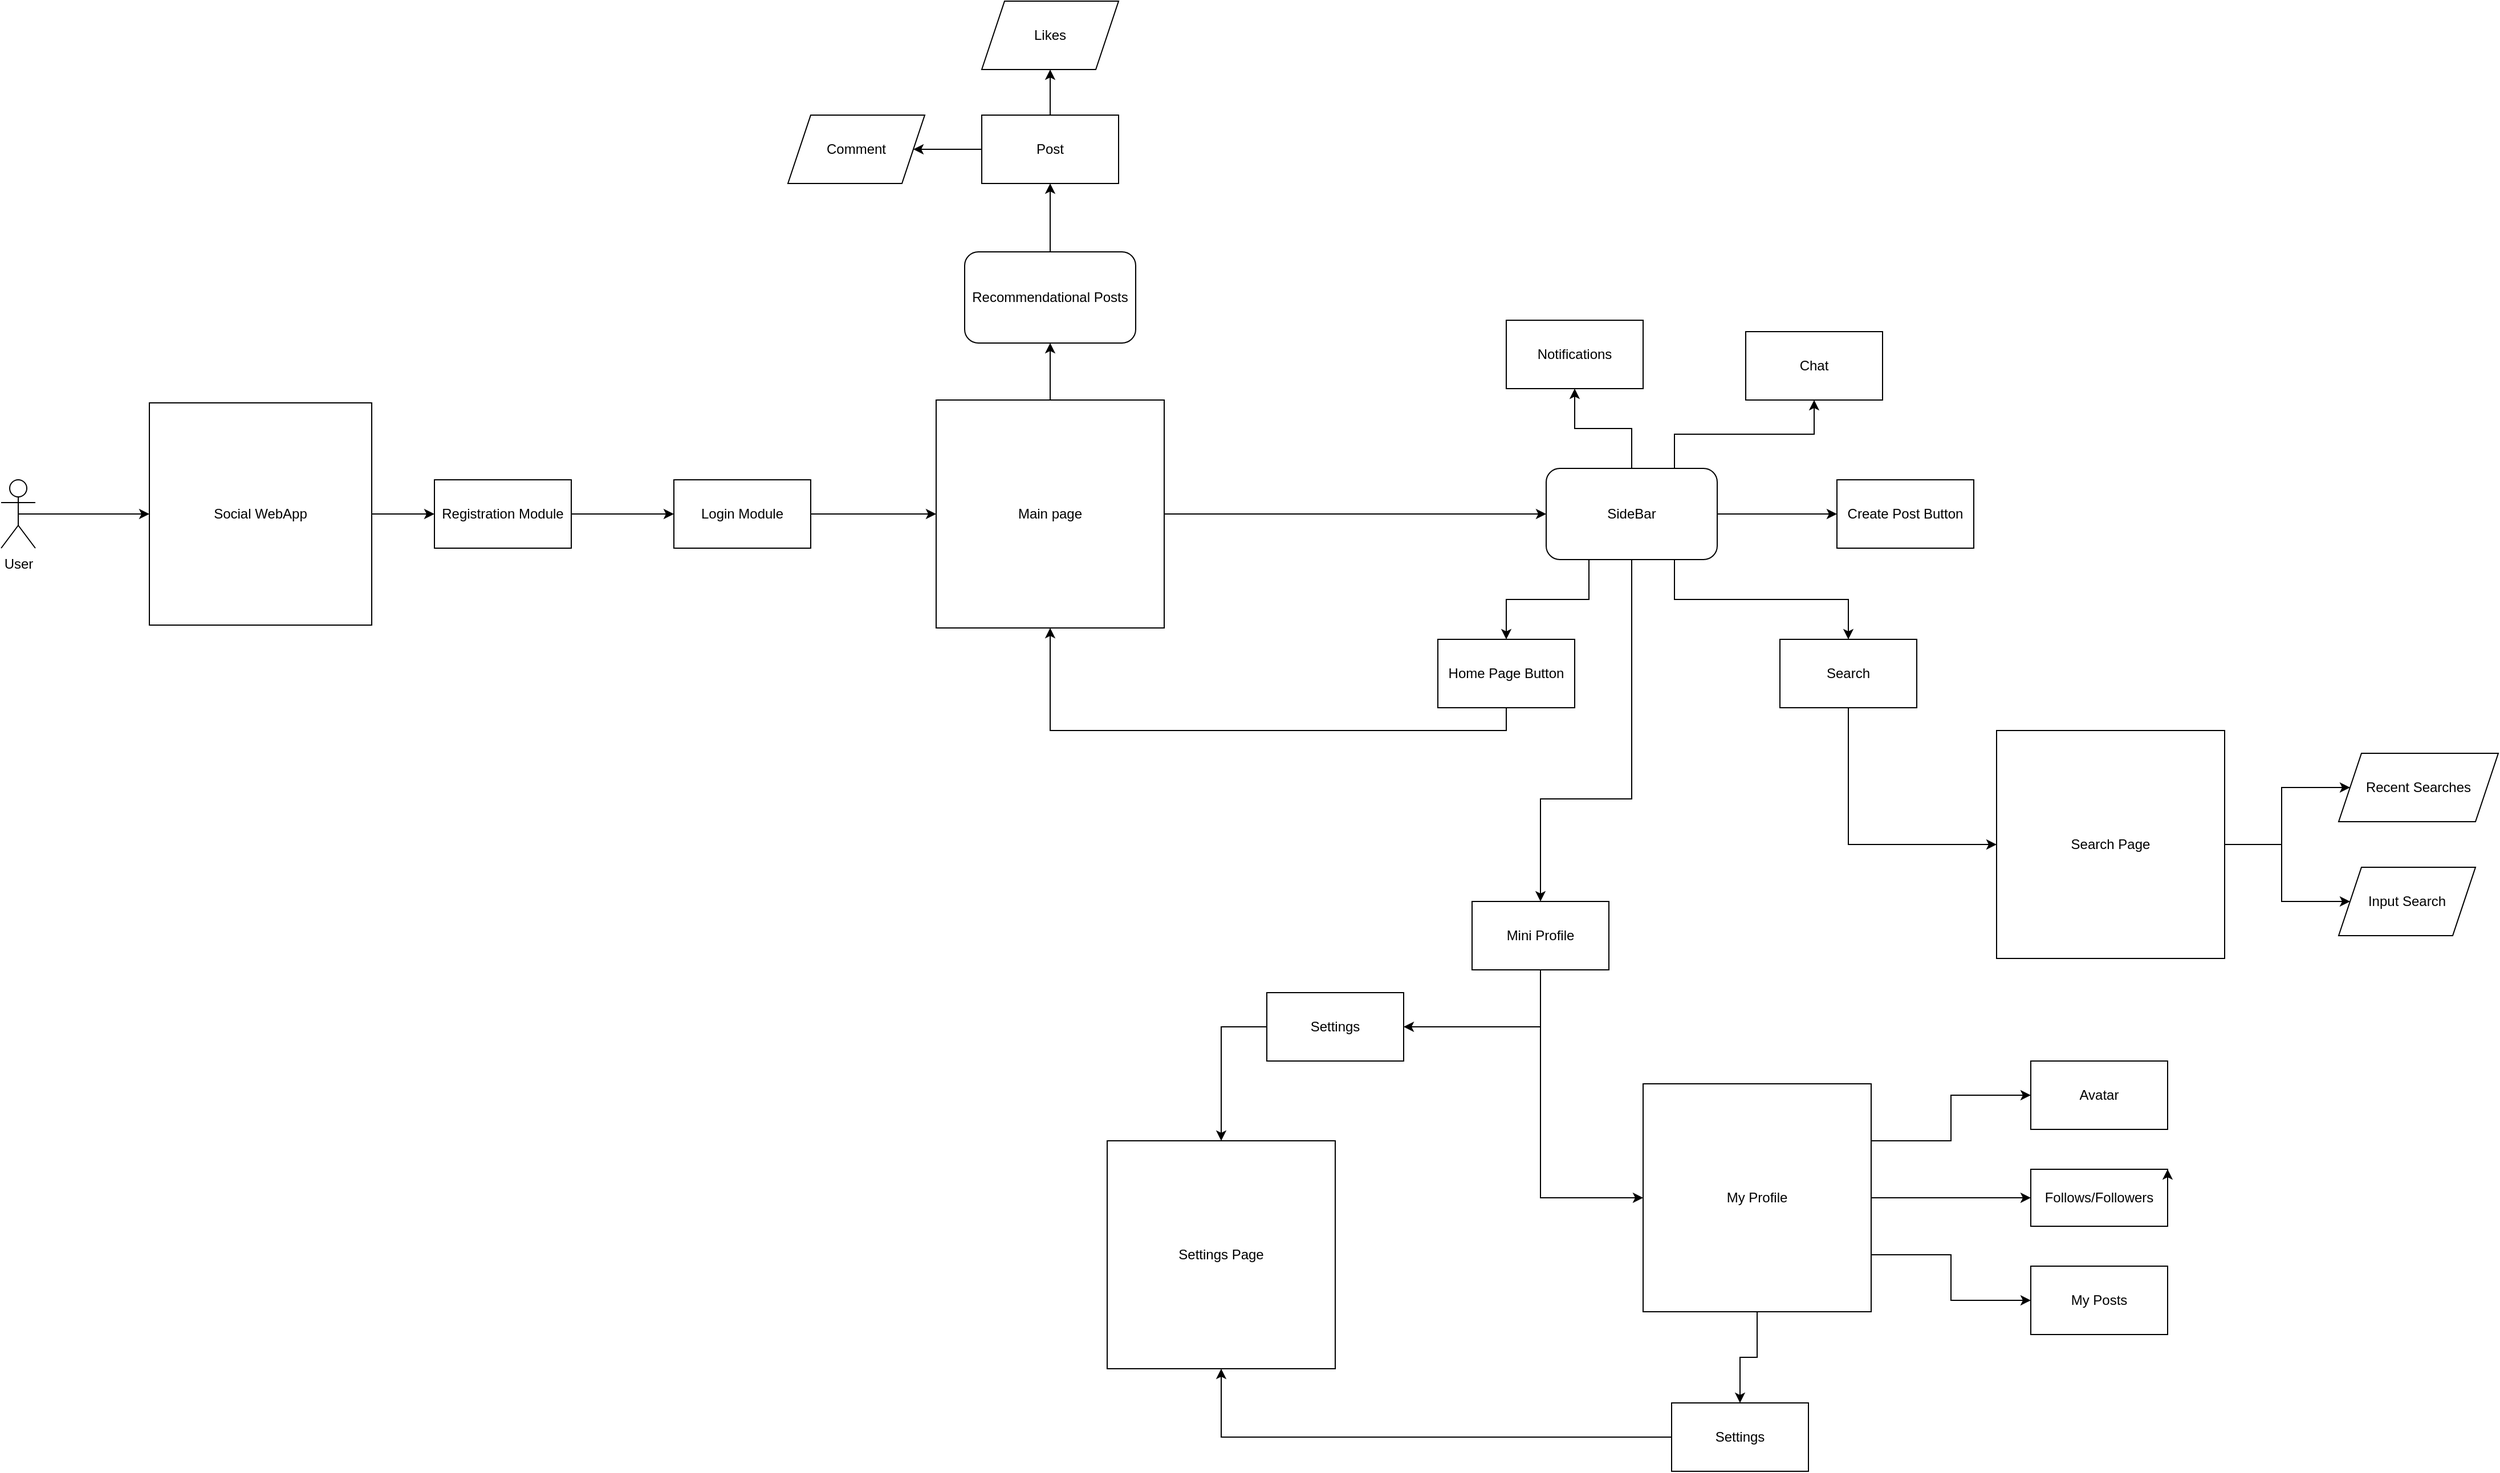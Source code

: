 <mxfile version="27.1.4">
  <diagram name="Page-1" id="FFZCOk1cvjRw3NrUeFLt">
    <mxGraphModel dx="902" dy="583" grid="1" gridSize="10" guides="1" tooltips="1" connect="1" arrows="1" fold="1" page="1" pageScale="1" pageWidth="850" pageHeight="1100" math="0" shadow="0">
      <root>
        <mxCell id="0" />
        <mxCell id="1" parent="0" />
        <mxCell id="MA3A2uSyr5Pe-fzP4_lp-3" style="edgeStyle=orthogonalEdgeStyle;rounded=0;orthogonalLoop=1;jettySize=auto;html=1;exitX=0.5;exitY=0.5;exitDx=0;exitDy=0;exitPerimeter=0;" parent="1" source="MA3A2uSyr5Pe-fzP4_lp-1" target="MA3A2uSyr5Pe-fzP4_lp-2" edge="1">
          <mxGeometry relative="1" as="geometry" />
        </mxCell>
        <mxCell id="MA3A2uSyr5Pe-fzP4_lp-1" value="User" style="shape=umlActor;verticalLabelPosition=bottom;verticalAlign=top;html=1;outlineConnect=0;" parent="1" vertex="1">
          <mxGeometry x="150" y="510" width="30" height="60" as="geometry" />
        </mxCell>
        <mxCell id="MA3A2uSyr5Pe-fzP4_lp-5" style="edgeStyle=orthogonalEdgeStyle;rounded=0;orthogonalLoop=1;jettySize=auto;html=1;exitX=1;exitY=0.5;exitDx=0;exitDy=0;" parent="1" source="MA3A2uSyr5Pe-fzP4_lp-2" target="MA3A2uSyr5Pe-fzP4_lp-4" edge="1">
          <mxGeometry relative="1" as="geometry" />
        </mxCell>
        <mxCell id="MA3A2uSyr5Pe-fzP4_lp-2" value="Social WebApp" style="whiteSpace=wrap;html=1;aspect=fixed;" parent="1" vertex="1">
          <mxGeometry x="280" y="442.5" width="195" height="195" as="geometry" />
        </mxCell>
        <mxCell id="MA3A2uSyr5Pe-fzP4_lp-9" style="edgeStyle=orthogonalEdgeStyle;rounded=0;orthogonalLoop=1;jettySize=auto;html=1;exitX=1;exitY=0.5;exitDx=0;exitDy=0;entryX=0;entryY=0.5;entryDx=0;entryDy=0;" parent="1" source="MA3A2uSyr5Pe-fzP4_lp-4" target="MA3A2uSyr5Pe-fzP4_lp-6" edge="1">
          <mxGeometry relative="1" as="geometry" />
        </mxCell>
        <mxCell id="MA3A2uSyr5Pe-fzP4_lp-4" value="Registration Module" style="rounded=0;whiteSpace=wrap;html=1;" parent="1" vertex="1">
          <mxGeometry x="530" y="510" width="120" height="60" as="geometry" />
        </mxCell>
        <mxCell id="IFQt-XaadfhzIrXQDAGL-5" style="edgeStyle=orthogonalEdgeStyle;rounded=0;orthogonalLoop=1;jettySize=auto;html=1;exitX=1;exitY=0.5;exitDx=0;exitDy=0;" parent="1" source="MA3A2uSyr5Pe-fzP4_lp-6" target="IFQt-XaadfhzIrXQDAGL-2" edge="1">
          <mxGeometry relative="1" as="geometry" />
        </mxCell>
        <mxCell id="MA3A2uSyr5Pe-fzP4_lp-6" value="Login Module" style="rounded=0;whiteSpace=wrap;html=1;" parent="1" vertex="1">
          <mxGeometry x="740" y="510" width="120" height="60" as="geometry" />
        </mxCell>
        <mxCell id="IFQt-XaadfhzIrXQDAGL-7" style="edgeStyle=orthogonalEdgeStyle;rounded=0;orthogonalLoop=1;jettySize=auto;html=1;exitX=0.5;exitY=0;exitDx=0;exitDy=0;entryX=0.5;entryY=1;entryDx=0;entryDy=0;" parent="1" source="IFQt-XaadfhzIrXQDAGL-2" target="fBHoha0V7YngGaJOYyqR-15" edge="1">
          <mxGeometry relative="1" as="geometry">
            <mxPoint x="1070" y="380" as="targetPoint" />
          </mxGeometry>
        </mxCell>
        <mxCell id="IFQt-XaadfhzIrXQDAGL-9" style="edgeStyle=orthogonalEdgeStyle;rounded=0;orthogonalLoop=1;jettySize=auto;html=1;exitX=0.5;exitY=1;exitDx=0;exitDy=0;entryX=0.5;entryY=0;entryDx=0;entryDy=0;" parent="1" source="IFQt-XaadfhzIrXQDAGL-12" target="IFQt-XaadfhzIrXQDAGL-19" edge="1">
          <mxGeometry relative="1" as="geometry">
            <mxPoint x="1120" y="360" as="targetPoint" />
            <Array as="points">
              <mxPoint x="1580" y="790" />
              <mxPoint x="1500" y="790" />
            </Array>
          </mxGeometry>
        </mxCell>
        <mxCell id="IFQt-XaadfhzIrXQDAGL-11" style="edgeStyle=orthogonalEdgeStyle;rounded=0;orthogonalLoop=1;jettySize=auto;html=1;exitX=1;exitY=0.5;exitDx=0;exitDy=0;entryX=0;entryY=0.5;entryDx=0;entryDy=0;" parent="1" source="IFQt-XaadfhzIrXQDAGL-2" target="IFQt-XaadfhzIrXQDAGL-12" edge="1">
          <mxGeometry relative="1" as="geometry">
            <mxPoint x="1270" y="500" as="targetPoint" />
          </mxGeometry>
        </mxCell>
        <mxCell id="IFQt-XaadfhzIrXQDAGL-2" value="Main page" style="whiteSpace=wrap;html=1;aspect=fixed;" parent="1" vertex="1">
          <mxGeometry x="970" y="440" width="200" height="200" as="geometry" />
        </mxCell>
        <mxCell id="IFQt-XaadfhzIrXQDAGL-15" style="edgeStyle=orthogonalEdgeStyle;rounded=0;orthogonalLoop=1;jettySize=auto;html=1;exitX=0.5;exitY=0;exitDx=0;exitDy=0;entryX=0.5;entryY=1;entryDx=0;entryDy=0;" parent="1" source="IFQt-XaadfhzIrXQDAGL-12" target="IFQt-XaadfhzIrXQDAGL-18" edge="1">
          <mxGeometry relative="1" as="geometry">
            <mxPoint x="1580" y="460" as="targetPoint" />
          </mxGeometry>
        </mxCell>
        <mxCell id="IFQt-XaadfhzIrXQDAGL-21" style="edgeStyle=orthogonalEdgeStyle;rounded=0;orthogonalLoop=1;jettySize=auto;html=1;exitX=0.75;exitY=0;exitDx=0;exitDy=0;entryX=0.5;entryY=1;entryDx=0;entryDy=0;" parent="1" source="IFQt-XaadfhzIrXQDAGL-12" target="IFQt-XaadfhzIrXQDAGL-20" edge="1">
          <mxGeometry relative="1" as="geometry" />
        </mxCell>
        <mxCell id="IFQt-XaadfhzIrXQDAGL-24" style="edgeStyle=orthogonalEdgeStyle;rounded=0;orthogonalLoop=1;jettySize=auto;html=1;exitX=1;exitY=0.5;exitDx=0;exitDy=0;entryX=0;entryY=0.5;entryDx=0;entryDy=0;" parent="1" source="IFQt-XaadfhzIrXQDAGL-12" target="IFQt-XaadfhzIrXQDAGL-23" edge="1">
          <mxGeometry relative="1" as="geometry" />
        </mxCell>
        <mxCell id="IFQt-XaadfhzIrXQDAGL-26" style="edgeStyle=orthogonalEdgeStyle;rounded=0;orthogonalLoop=1;jettySize=auto;html=1;exitX=0.75;exitY=1;exitDx=0;exitDy=0;entryX=0.5;entryY=0;entryDx=0;entryDy=0;" parent="1" source="IFQt-XaadfhzIrXQDAGL-12" target="IFQt-XaadfhzIrXQDAGL-25" edge="1">
          <mxGeometry relative="1" as="geometry" />
        </mxCell>
        <mxCell id="IFQt-XaadfhzIrXQDAGL-29" style="edgeStyle=orthogonalEdgeStyle;rounded=0;orthogonalLoop=1;jettySize=auto;html=1;exitX=0.25;exitY=1;exitDx=0;exitDy=0;entryX=0.5;entryY=0;entryDx=0;entryDy=0;" parent="1" source="IFQt-XaadfhzIrXQDAGL-12" target="IFQt-XaadfhzIrXQDAGL-28" edge="1">
          <mxGeometry relative="1" as="geometry" />
        </mxCell>
        <mxCell id="IFQt-XaadfhzIrXQDAGL-12" value="SideBar" style="rounded=1;whiteSpace=wrap;html=1;" parent="1" vertex="1">
          <mxGeometry x="1505" y="500" width="150" height="80" as="geometry" />
        </mxCell>
        <mxCell id="fBHoha0V7YngGaJOYyqR-2" style="edgeStyle=orthogonalEdgeStyle;rounded=0;orthogonalLoop=1;jettySize=auto;html=1;exitX=0.5;exitY=0;exitDx=0;exitDy=0;" parent="1" source="fBHoha0V7YngGaJOYyqR-15" target="fBHoha0V7YngGaJOYyqR-1" edge="1">
          <mxGeometry relative="1" as="geometry">
            <mxPoint x="1070" y="320" as="sourcePoint" />
          </mxGeometry>
        </mxCell>
        <mxCell id="IFQt-XaadfhzIrXQDAGL-18" value="Notifications" style="rounded=0;whiteSpace=wrap;html=1;" parent="1" vertex="1">
          <mxGeometry x="1470" y="370" width="120" height="60" as="geometry" />
        </mxCell>
        <mxCell id="fBHoha0V7YngGaJOYyqR-13" style="edgeStyle=orthogonalEdgeStyle;rounded=0;orthogonalLoop=1;jettySize=auto;html=1;exitX=0.5;exitY=1;exitDx=0;exitDy=0;entryX=1;entryY=0.5;entryDx=0;entryDy=0;" parent="1" source="IFQt-XaadfhzIrXQDAGL-19" target="fBHoha0V7YngGaJOYyqR-10" edge="1">
          <mxGeometry relative="1" as="geometry" />
        </mxCell>
        <mxCell id="fBHoha0V7YngGaJOYyqR-14" style="edgeStyle=orthogonalEdgeStyle;rounded=0;orthogonalLoop=1;jettySize=auto;html=1;exitX=0.5;exitY=1;exitDx=0;exitDy=0;entryX=0;entryY=0.5;entryDx=0;entryDy=0;" parent="1" source="IFQt-XaadfhzIrXQDAGL-19" target="fBHoha0V7YngGaJOYyqR-12" edge="1">
          <mxGeometry relative="1" as="geometry" />
        </mxCell>
        <mxCell id="IFQt-XaadfhzIrXQDAGL-19" value="Mini Profile" style="rounded=0;whiteSpace=wrap;html=1;" parent="1" vertex="1">
          <mxGeometry x="1440" y="880" width="120" height="60" as="geometry" />
        </mxCell>
        <mxCell id="IFQt-XaadfhzIrXQDAGL-20" value="Chat" style="rounded=0;whiteSpace=wrap;html=1;" parent="1" vertex="1">
          <mxGeometry x="1680" y="380" width="120" height="60" as="geometry" />
        </mxCell>
        <mxCell id="IFQt-XaadfhzIrXQDAGL-23" value="Create Post Button" style="rounded=0;whiteSpace=wrap;html=1;" parent="1" vertex="1">
          <mxGeometry x="1760" y="510" width="120" height="60" as="geometry" />
        </mxCell>
        <mxCell id="fBHoha0V7YngGaJOYyqR-31" style="edgeStyle=orthogonalEdgeStyle;rounded=0;orthogonalLoop=1;jettySize=auto;html=1;exitX=0.5;exitY=1;exitDx=0;exitDy=0;entryX=0;entryY=0.5;entryDx=0;entryDy=0;" parent="1" source="IFQt-XaadfhzIrXQDAGL-25" target="fBHoha0V7YngGaJOYyqR-30" edge="1">
          <mxGeometry relative="1" as="geometry" />
        </mxCell>
        <mxCell id="IFQt-XaadfhzIrXQDAGL-25" value="Search" style="rounded=0;whiteSpace=wrap;html=1;" parent="1" vertex="1">
          <mxGeometry x="1710" y="650" width="120" height="60" as="geometry" />
        </mxCell>
        <mxCell id="fBHoha0V7YngGaJOYyqR-29" style="edgeStyle=orthogonalEdgeStyle;rounded=0;orthogonalLoop=1;jettySize=auto;html=1;exitX=0.5;exitY=1;exitDx=0;exitDy=0;entryX=0.5;entryY=1;entryDx=0;entryDy=0;" parent="1" source="IFQt-XaadfhzIrXQDAGL-28" target="IFQt-XaadfhzIrXQDAGL-2" edge="1">
          <mxGeometry relative="1" as="geometry" />
        </mxCell>
        <mxCell id="IFQt-XaadfhzIrXQDAGL-28" value="Home Page Button" style="rounded=0;whiteSpace=wrap;html=1;" parent="1" vertex="1">
          <mxGeometry x="1410" y="650" width="120" height="60" as="geometry" />
        </mxCell>
        <mxCell id="fBHoha0V7YngGaJOYyqR-5" style="edgeStyle=orthogonalEdgeStyle;rounded=0;orthogonalLoop=1;jettySize=auto;html=1;exitX=0.5;exitY=0;exitDx=0;exitDy=0;entryX=0.5;entryY=1;entryDx=0;entryDy=0;" parent="1" source="fBHoha0V7YngGaJOYyqR-1" target="fBHoha0V7YngGaJOYyqR-4" edge="1">
          <mxGeometry relative="1" as="geometry" />
        </mxCell>
        <mxCell id="fBHoha0V7YngGaJOYyqR-6" style="edgeStyle=orthogonalEdgeStyle;rounded=0;orthogonalLoop=1;jettySize=auto;html=1;exitX=0;exitY=0.5;exitDx=0;exitDy=0;entryX=1;entryY=0.5;entryDx=0;entryDy=0;" parent="1" source="fBHoha0V7YngGaJOYyqR-1" target="fBHoha0V7YngGaJOYyqR-3" edge="1">
          <mxGeometry relative="1" as="geometry">
            <mxPoint x="950" y="220" as="targetPoint" />
          </mxGeometry>
        </mxCell>
        <mxCell id="fBHoha0V7YngGaJOYyqR-1" value="Post" style="rounded=0;whiteSpace=wrap;html=1;" parent="1" vertex="1">
          <mxGeometry x="1010" y="190" width="120" height="60" as="geometry" />
        </mxCell>
        <mxCell id="fBHoha0V7YngGaJOYyqR-3" value="Comment" style="shape=parallelogram;perimeter=parallelogramPerimeter;whiteSpace=wrap;html=1;fixedSize=1;" parent="1" vertex="1">
          <mxGeometry x="840" y="190" width="120" height="60" as="geometry" />
        </mxCell>
        <mxCell id="fBHoha0V7YngGaJOYyqR-4" value="Likes" style="shape=parallelogram;perimeter=parallelogramPerimeter;whiteSpace=wrap;html=1;fixedSize=1;" parent="1" vertex="1">
          <mxGeometry x="1010" y="90" width="120" height="60" as="geometry" />
        </mxCell>
        <mxCell id="fBHoha0V7YngGaJOYyqR-17" style="edgeStyle=orthogonalEdgeStyle;rounded=0;orthogonalLoop=1;jettySize=auto;html=1;exitX=0;exitY=0.5;exitDx=0;exitDy=0;entryX=0.5;entryY=0;entryDx=0;entryDy=0;" parent="1" source="fBHoha0V7YngGaJOYyqR-10" target="fBHoha0V7YngGaJOYyqR-16" edge="1">
          <mxGeometry relative="1" as="geometry" />
        </mxCell>
        <mxCell id="fBHoha0V7YngGaJOYyqR-10" value="Settings" style="rounded=0;whiteSpace=wrap;html=1;" parent="1" vertex="1">
          <mxGeometry x="1260" y="960" width="120" height="60" as="geometry" />
        </mxCell>
        <mxCell id="fBHoha0V7YngGaJOYyqR-19" style="edgeStyle=orthogonalEdgeStyle;rounded=0;orthogonalLoop=1;jettySize=auto;html=1;exitX=0.5;exitY=1;exitDx=0;exitDy=0;entryX=0.5;entryY=0;entryDx=0;entryDy=0;" parent="1" source="fBHoha0V7YngGaJOYyqR-12" target="fBHoha0V7YngGaJOYyqR-18" edge="1">
          <mxGeometry relative="1" as="geometry" />
        </mxCell>
        <mxCell id="fBHoha0V7YngGaJOYyqR-22" style="edgeStyle=orthogonalEdgeStyle;rounded=0;orthogonalLoop=1;jettySize=auto;html=1;exitX=1;exitY=0.5;exitDx=0;exitDy=0;entryX=0;entryY=0.5;entryDx=0;entryDy=0;" parent="1" source="fBHoha0V7YngGaJOYyqR-12" target="fBHoha0V7YngGaJOYyqR-21" edge="1">
          <mxGeometry relative="1" as="geometry" />
        </mxCell>
        <mxCell id="fBHoha0V7YngGaJOYyqR-25" style="edgeStyle=orthogonalEdgeStyle;rounded=0;orthogonalLoop=1;jettySize=auto;html=1;exitX=1;exitY=0.75;exitDx=0;exitDy=0;entryX=0;entryY=0.5;entryDx=0;entryDy=0;" parent="1" source="fBHoha0V7YngGaJOYyqR-12" target="fBHoha0V7YngGaJOYyqR-24" edge="1">
          <mxGeometry relative="1" as="geometry" />
        </mxCell>
        <mxCell id="fBHoha0V7YngGaJOYyqR-27" style="edgeStyle=orthogonalEdgeStyle;rounded=0;orthogonalLoop=1;jettySize=auto;html=1;exitX=1;exitY=0.25;exitDx=0;exitDy=0;entryX=0;entryY=0.5;entryDx=0;entryDy=0;" parent="1" source="fBHoha0V7YngGaJOYyqR-12" target="fBHoha0V7YngGaJOYyqR-26" edge="1">
          <mxGeometry relative="1" as="geometry" />
        </mxCell>
        <mxCell id="fBHoha0V7YngGaJOYyqR-12" value="My Profile" style="whiteSpace=wrap;html=1;aspect=fixed;" parent="1" vertex="1">
          <mxGeometry x="1590" y="1040" width="200" height="200" as="geometry" />
        </mxCell>
        <mxCell id="fBHoha0V7YngGaJOYyqR-15" value="Recommendational Posts" style="rounded=1;whiteSpace=wrap;html=1;" parent="1" vertex="1">
          <mxGeometry x="995" y="310" width="150" height="80" as="geometry" />
        </mxCell>
        <mxCell id="fBHoha0V7YngGaJOYyqR-16" value="Settings Page" style="whiteSpace=wrap;html=1;aspect=fixed;" parent="1" vertex="1">
          <mxGeometry x="1120" y="1090" width="200" height="200" as="geometry" />
        </mxCell>
        <mxCell id="fBHoha0V7YngGaJOYyqR-20" style="edgeStyle=orthogonalEdgeStyle;rounded=0;orthogonalLoop=1;jettySize=auto;html=1;exitX=0;exitY=0.5;exitDx=0;exitDy=0;entryX=0.5;entryY=1;entryDx=0;entryDy=0;" parent="1" source="fBHoha0V7YngGaJOYyqR-18" target="fBHoha0V7YngGaJOYyqR-16" edge="1">
          <mxGeometry relative="1" as="geometry" />
        </mxCell>
        <mxCell id="fBHoha0V7YngGaJOYyqR-18" value="Settings" style="rounded=0;whiteSpace=wrap;html=1;" parent="1" vertex="1">
          <mxGeometry x="1615" y="1320" width="120" height="60" as="geometry" />
        </mxCell>
        <mxCell id="fBHoha0V7YngGaJOYyqR-21" value="Follows/Followers" style="rounded=0;whiteSpace=wrap;html=1;" parent="1" vertex="1">
          <mxGeometry x="1930" y="1115" width="120" height="50" as="geometry" />
        </mxCell>
        <mxCell id="fBHoha0V7YngGaJOYyqR-23" style="edgeStyle=orthogonalEdgeStyle;rounded=0;orthogonalLoop=1;jettySize=auto;html=1;exitX=1;exitY=0.5;exitDx=0;exitDy=0;entryX=1;entryY=0;entryDx=0;entryDy=0;" parent="1" source="fBHoha0V7YngGaJOYyqR-21" target="fBHoha0V7YngGaJOYyqR-21" edge="1">
          <mxGeometry relative="1" as="geometry" />
        </mxCell>
        <mxCell id="fBHoha0V7YngGaJOYyqR-24" value="My Posts" style="rounded=0;whiteSpace=wrap;html=1;" parent="1" vertex="1">
          <mxGeometry x="1930" y="1200" width="120" height="60" as="geometry" />
        </mxCell>
        <mxCell id="fBHoha0V7YngGaJOYyqR-26" value="Avatar" style="rounded=0;whiteSpace=wrap;html=1;" parent="1" vertex="1">
          <mxGeometry x="1930" y="1020" width="120" height="60" as="geometry" />
        </mxCell>
        <mxCell id="fBHoha0V7YngGaJOYyqR-33" style="edgeStyle=orthogonalEdgeStyle;rounded=0;orthogonalLoop=1;jettySize=auto;html=1;exitX=1;exitY=0.5;exitDx=0;exitDy=0;entryX=0;entryY=0.5;entryDx=0;entryDy=0;" parent="1" source="fBHoha0V7YngGaJOYyqR-30" target="fBHoha0V7YngGaJOYyqR-32" edge="1">
          <mxGeometry relative="1" as="geometry" />
        </mxCell>
        <mxCell id="fBHoha0V7YngGaJOYyqR-35" style="edgeStyle=orthogonalEdgeStyle;rounded=0;orthogonalLoop=1;jettySize=auto;html=1;exitX=1;exitY=0.5;exitDx=0;exitDy=0;entryX=0;entryY=0.5;entryDx=0;entryDy=0;" parent="1" source="fBHoha0V7YngGaJOYyqR-30" target="fBHoha0V7YngGaJOYyqR-34" edge="1">
          <mxGeometry relative="1" as="geometry" />
        </mxCell>
        <mxCell id="fBHoha0V7YngGaJOYyqR-30" value="Search Page" style="whiteSpace=wrap;html=1;aspect=fixed;" parent="1" vertex="1">
          <mxGeometry x="1900" y="730" width="200" height="200" as="geometry" />
        </mxCell>
        <mxCell id="fBHoha0V7YngGaJOYyqR-32" value="Recent Searches" style="shape=parallelogram;perimeter=parallelogramPerimeter;whiteSpace=wrap;html=1;fixedSize=1;" parent="1" vertex="1">
          <mxGeometry x="2200" y="750" width="140" height="60" as="geometry" />
        </mxCell>
        <mxCell id="fBHoha0V7YngGaJOYyqR-34" value="Input Search" style="shape=parallelogram;perimeter=parallelogramPerimeter;whiteSpace=wrap;html=1;fixedSize=1;" parent="1" vertex="1">
          <mxGeometry x="2200" y="850" width="120" height="60" as="geometry" />
        </mxCell>
      </root>
    </mxGraphModel>
  </diagram>
</mxfile>
